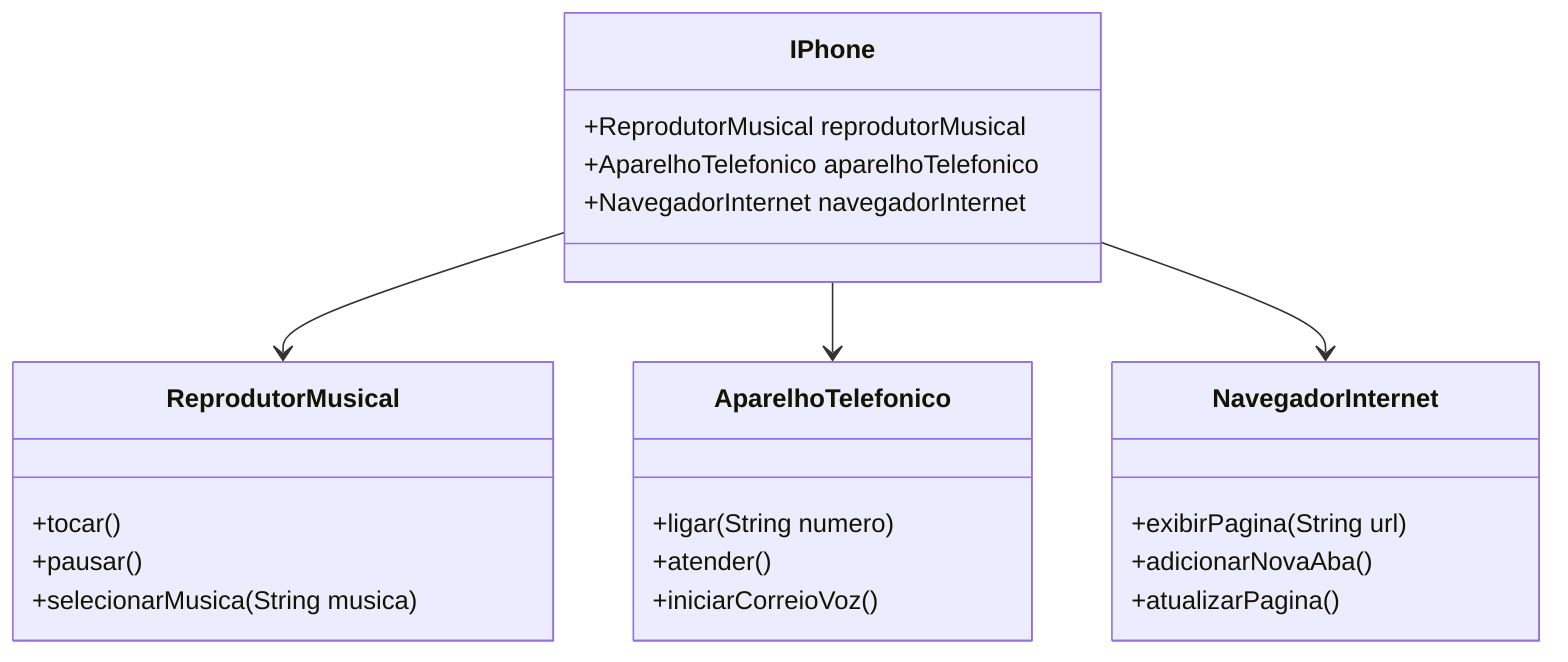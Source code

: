 classDiagram
    class IPhone {
        +ReprodutorMusical reprodutorMusical
        +AparelhoTelefonico aparelhoTelefonico
        +NavegadorInternet navegadorInternet
    }

    class ReprodutorMusical {
        +tocar()
        +pausar()
        +selecionarMusica(String musica)
    }

    class AparelhoTelefonico {
        +ligar(String numero)
        +atender()
        +iniciarCorreioVoz()
    }

    class NavegadorInternet {
        +exibirPagina(String url)
        +adicionarNovaAba()
        +atualizarPagina()
    }

    IPhone --> ReprodutorMusical
    IPhone --> AparelhoTelefonico
    IPhone --> NavegadorInternet